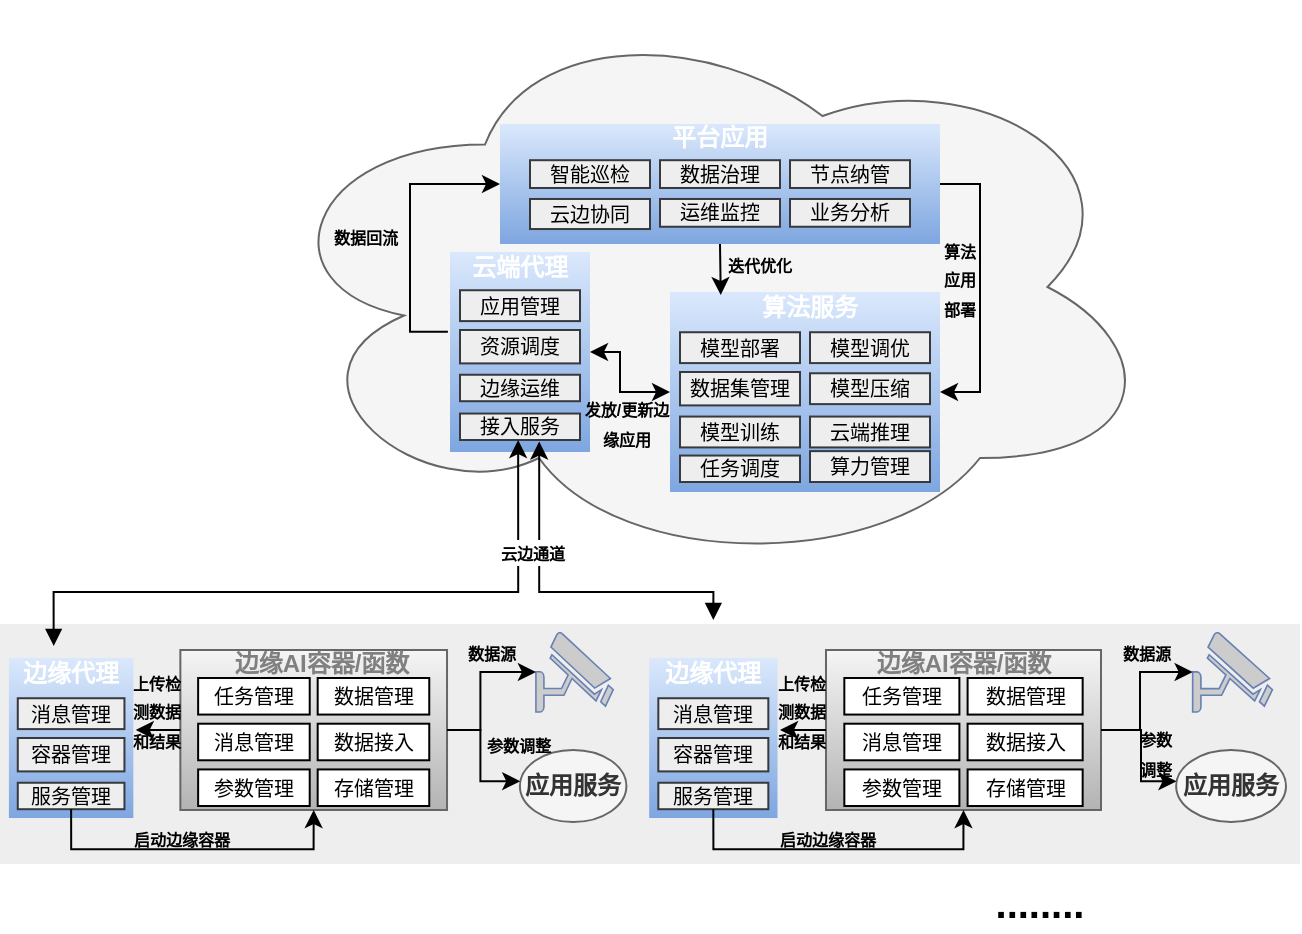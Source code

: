 <mxfile version="22.1.11" type="github">
  <diagram name="第 1 页" id="mvZuwORINEIroOkkMkd_">
    <mxGraphModel dx="1136" dy="614" grid="1" gridSize="10" guides="1" tooltips="1" connect="1" arrows="1" fold="1" page="1" pageScale="1" pageWidth="827" pageHeight="1169" math="0" shadow="0">
      <root>
        <mxCell id="0" />
        <mxCell id="1" parent="0" />
        <mxCell id="8-yN6vVSBYQKT64G_Klt-4" value="" style="ellipse;shape=cloud;whiteSpace=wrap;html=1;fillColor=#f5f5f5;fontColor=#333333;strokeColor=#666666;" vertex="1" parent="1">
          <mxGeometry x="130" y="175" width="450" height="285" as="geometry" />
        </mxCell>
        <mxCell id="8-yN6vVSBYQKT64G_Klt-104" value="&lt;b&gt;&lt;font style=&quot;font-size: 20px;&quot;&gt;........&lt;/font&gt;&lt;/b&gt;" style="text;html=1;strokeColor=none;fillColor=none;align=center;verticalAlign=middle;whiteSpace=wrap;rounded=0;" vertex="1" parent="1">
          <mxGeometry x="490" y="610" width="60" height="30" as="geometry" />
        </mxCell>
        <mxCell id="8-yN6vVSBYQKT64G_Klt-110" value="" style="group" vertex="1" connectable="0" parent="1">
          <mxGeometry x="330" y="320" width="150" height="100.004" as="geometry" />
        </mxCell>
        <mxCell id="8-yN6vVSBYQKT64G_Klt-111" value="" style="rounded=0;whiteSpace=wrap;html=1;fillColor=#dae8fc;gradientColor=#7ea6e0;strokeColor=none;container=0;" vertex="1" parent="8-yN6vVSBYQKT64G_Klt-110">
          <mxGeometry x="5" width="135" height="100" as="geometry" />
        </mxCell>
        <mxCell id="8-yN6vVSBYQKT64G_Klt-112" value="&lt;font color=&quot;#ffffff&quot;&gt;&lt;b&gt;算法服务&lt;/b&gt;&lt;/font&gt;" style="rounded=0;whiteSpace=wrap;html=1;strokeColor=none;fillColor=none;container=0;" vertex="1" parent="8-yN6vVSBYQKT64G_Klt-110">
          <mxGeometry x="45" width="60" height="15.121" as="geometry" />
        </mxCell>
        <mxCell id="8-yN6vVSBYQKT64G_Klt-113" value="&lt;span style=&quot;font-size: 10px;&quot;&gt;数据集管理&lt;/span&gt;" style="rounded=0;whiteSpace=wrap;html=1;fillColor=#eeeeee;strokeColor=#36393d;container=0;" vertex="1" parent="8-yN6vVSBYQKT64G_Klt-110">
          <mxGeometry x="10" y="40" width="60" height="16.7" as="geometry" />
        </mxCell>
        <mxCell id="8-yN6vVSBYQKT64G_Klt-115" value="&lt;font style=&quot;font-size: 10px;&quot;&gt;模型部署&lt;/font&gt;" style="rounded=0;whiteSpace=wrap;html=1;fillColor=#eeeeee;strokeColor=#36393d;container=0;" vertex="1" parent="8-yN6vVSBYQKT64G_Klt-110">
          <mxGeometry x="10" y="20.12" width="60" height="15.43" as="geometry" />
        </mxCell>
        <mxCell id="8-yN6vVSBYQKT64G_Klt-116" value="&lt;font style=&quot;font-size: 10px;&quot;&gt;任务调度&lt;/font&gt;" style="rounded=0;whiteSpace=wrap;html=1;fillColor=#eeeeee;strokeColor=#36393d;container=0;" vertex="1" parent="8-yN6vVSBYQKT64G_Klt-110">
          <mxGeometry x="10" y="81.774" width="60" height="13.231" as="geometry" />
        </mxCell>
        <mxCell id="8-yN6vVSBYQKT64G_Klt-117" value="&lt;span style=&quot;font-size: 10px;&quot;&gt;模型调优&lt;/span&gt;" style="rounded=0;whiteSpace=wrap;html=1;fillColor=#eeeeee;strokeColor=#36393d;container=0;" vertex="1" parent="8-yN6vVSBYQKT64G_Klt-110">
          <mxGeometry x="75" y="20.12" width="60" height="15.43" as="geometry" />
        </mxCell>
        <mxCell id="8-yN6vVSBYQKT64G_Klt-118" value="&lt;font style=&quot;font-size: 10px;&quot;&gt;模型压缩&lt;/font&gt;" style="rounded=0;whiteSpace=wrap;html=1;fillColor=#eeeeee;strokeColor=#36393d;container=0;" vertex="1" parent="8-yN6vVSBYQKT64G_Klt-110">
          <mxGeometry x="75" y="40.63" width="60" height="15.43" as="geometry" />
        </mxCell>
        <mxCell id="8-yN6vVSBYQKT64G_Klt-119" value="&lt;font style=&quot;font-size: 10px;&quot;&gt;云端推理&lt;/font&gt;" style="rounded=0;whiteSpace=wrap;html=1;fillColor=#eeeeee;strokeColor=#36393d;container=0;" vertex="1" parent="8-yN6vVSBYQKT64G_Klt-110">
          <mxGeometry x="75" y="62.28" width="60" height="15.43" as="geometry" />
        </mxCell>
        <mxCell id="8-yN6vVSBYQKT64G_Klt-120" value="&lt;span style=&quot;font-size: 10px;&quot;&gt;算力管理&lt;/span&gt;" style="rounded=0;whiteSpace=wrap;html=1;fillColor=#eeeeee;strokeColor=#36393d;container=0;" vertex="1" parent="8-yN6vVSBYQKT64G_Klt-110">
          <mxGeometry x="75" y="79.57" width="60" height="15.43" as="geometry" />
        </mxCell>
        <mxCell id="8-yN6vVSBYQKT64G_Klt-121" value="&lt;font style=&quot;font-size: 10px;&quot;&gt;模型训练&lt;/font&gt;" style="rounded=0;whiteSpace=wrap;html=1;fillColor=#eeeeee;strokeColor=#36393d;container=0;" vertex="1" parent="8-yN6vVSBYQKT64G_Klt-110">
          <mxGeometry x="10" y="62.28" width="60" height="15.43" as="geometry" />
        </mxCell>
        <mxCell id="8-yN6vVSBYQKT64G_Klt-123" value="" style="group" vertex="1" connectable="0" parent="1">
          <mxGeometry x="225" y="300" width="70" height="100" as="geometry" />
        </mxCell>
        <mxCell id="8-yN6vVSBYQKT64G_Klt-44" value="" style="rounded=0;whiteSpace=wrap;html=1;fillColor=#dae8fc;gradientColor=#7ea6e0;strokeColor=none;container=0;" vertex="1" parent="8-yN6vVSBYQKT64G_Klt-123">
          <mxGeometry width="70" height="100" as="geometry" />
        </mxCell>
        <mxCell id="8-yN6vVSBYQKT64G_Klt-45" value="&lt;font color=&quot;#ffffff&quot;&gt;&lt;b&gt;云端代理&lt;/b&gt;&lt;/font&gt;" style="rounded=0;whiteSpace=wrap;html=1;strokeColor=none;fillColor=none;container=0;" vertex="1" parent="8-yN6vVSBYQKT64G_Klt-123">
          <mxGeometry x="5" width="60" height="15.121" as="geometry" />
        </mxCell>
        <mxCell id="8-yN6vVSBYQKT64G_Klt-46" value="&lt;font style=&quot;font-size: 10px;&quot;&gt;资源调度&lt;/font&gt;" style="rounded=0;whiteSpace=wrap;html=1;fillColor=#eeeeee;strokeColor=#36393d;container=0;" vertex="1" parent="8-yN6vVSBYQKT64G_Klt-123">
          <mxGeometry x="5" y="39" width="60" height="16.7" as="geometry" />
        </mxCell>
        <mxCell id="8-yN6vVSBYQKT64G_Klt-47" value="&lt;font style=&quot;font-size: 10px;&quot;&gt;边缘运维&lt;/font&gt;" style="rounded=0;whiteSpace=wrap;html=1;fillColor=#eeeeee;strokeColor=#36393d;container=0;" vertex="1" parent="8-yN6vVSBYQKT64G_Klt-123">
          <mxGeometry x="5" y="61.374" width="60" height="13.231" as="geometry" />
        </mxCell>
        <mxCell id="8-yN6vVSBYQKT64G_Klt-48" value="&lt;font style=&quot;font-size: 10px;&quot;&gt;应用管理&lt;/font&gt;" style="rounded=0;whiteSpace=wrap;html=1;fillColor=#eeeeee;strokeColor=#36393d;container=0;" vertex="1" parent="8-yN6vVSBYQKT64G_Klt-123">
          <mxGeometry x="5" y="19.12" width="60" height="15.43" as="geometry" />
        </mxCell>
        <mxCell id="8-yN6vVSBYQKT64G_Klt-49" value="&lt;font style=&quot;font-size: 10px;&quot;&gt;接入服务&lt;/font&gt;" style="rounded=0;whiteSpace=wrap;html=1;fillColor=#eeeeee;strokeColor=#36393d;container=0;" vertex="1" parent="8-yN6vVSBYQKT64G_Klt-123">
          <mxGeometry x="5" y="80.774" width="60" height="13.231" as="geometry" />
        </mxCell>
        <mxCell id="8-yN6vVSBYQKT64G_Klt-137" value="" style="group;fillColor=#cce5ff;strokeColor=none;" vertex="1" connectable="0" parent="1">
          <mxGeometry x="260" y="236" width="210" height="60" as="geometry" />
        </mxCell>
        <mxCell id="8-yN6vVSBYQKT64G_Klt-125" value="" style="rounded=0;whiteSpace=wrap;html=1;fillColor=#dae8fc;gradientColor=#7ea6e0;strokeColor=none;container=0;" vertex="1" parent="8-yN6vVSBYQKT64G_Klt-137">
          <mxGeometry x="-10" width="220" height="60" as="geometry" />
        </mxCell>
        <mxCell id="8-yN6vVSBYQKT64G_Klt-126" value="&lt;font color=&quot;#ffffff&quot;&gt;&lt;b&gt;平台应用&lt;/b&gt;&lt;/font&gt;" style="rounded=0;whiteSpace=wrap;html=1;strokeColor=none;fillColor=none;container=0;" vertex="1" parent="8-yN6vVSBYQKT64G_Klt-137">
          <mxGeometry x="70" width="60" height="13.608" as="geometry" />
        </mxCell>
        <mxCell id="8-yN6vVSBYQKT64G_Klt-127" value="&lt;span style=&quot;font-size: 10px;&quot;&gt;云边协同&lt;/span&gt;" style="rounded=0;whiteSpace=wrap;html=1;fillColor=#eeeeee;strokeColor=#36393d;container=0;" vertex="1" parent="8-yN6vVSBYQKT64G_Klt-137">
          <mxGeometry x="5" y="37.488" width="60" height="15.029" as="geometry" />
        </mxCell>
        <mxCell id="8-yN6vVSBYQKT64G_Klt-128" value="&lt;font style=&quot;font-size: 10px;&quot;&gt;智能巡检&lt;/font&gt;" style="rounded=0;whiteSpace=wrap;html=1;fillColor=#eeeeee;strokeColor=#36393d;container=0;" vertex="1" parent="8-yN6vVSBYQKT64G_Klt-137">
          <mxGeometry x="5" y="18.107" width="60" height="13.886" as="geometry" />
        </mxCell>
        <mxCell id="8-yN6vVSBYQKT64G_Klt-130" value="&lt;span style=&quot;font-size: 10px;&quot;&gt;数据治理&lt;/span&gt;" style="rounded=0;whiteSpace=wrap;html=1;fillColor=#eeeeee;strokeColor=#36393d;container=0;" vertex="1" parent="8-yN6vVSBYQKT64G_Klt-137">
          <mxGeometry x="70" y="18.107" width="60" height="13.886" as="geometry" />
        </mxCell>
        <mxCell id="8-yN6vVSBYQKT64G_Klt-131" value="&lt;span style=&quot;font-size: 10px;&quot;&gt;运维监控&lt;/span&gt;" style="rounded=0;whiteSpace=wrap;html=1;fillColor=#eeeeee;strokeColor=#36393d;container=0;" vertex="1" parent="8-yN6vVSBYQKT64G_Klt-137">
          <mxGeometry x="70" y="37.485" width="60" height="13.886" as="geometry" />
        </mxCell>
        <mxCell id="8-yN6vVSBYQKT64G_Klt-135" value="&lt;span style=&quot;font-size: 10px;&quot;&gt;节点纳管&lt;/span&gt;" style="rounded=0;whiteSpace=wrap;html=1;fillColor=#eeeeee;strokeColor=#36393d;container=0;" vertex="1" parent="8-yN6vVSBYQKT64G_Klt-137">
          <mxGeometry x="135" y="18.107" width="60" height="13.886" as="geometry" />
        </mxCell>
        <mxCell id="8-yN6vVSBYQKT64G_Klt-136" value="&lt;span style=&quot;font-size: 10px;&quot;&gt;业务分析&lt;/span&gt;" style="rounded=0;whiteSpace=wrap;html=1;fillColor=#eeeeee;strokeColor=#36393d;container=0;" vertex="1" parent="8-yN6vVSBYQKT64G_Klt-137">
          <mxGeometry x="135" y="37.487" width="60" height="13.886" as="geometry" />
        </mxCell>
        <mxCell id="8-yN6vVSBYQKT64G_Klt-141" value="" style="group" vertex="1" connectable="0" parent="1">
          <mxGeometry x="320" y="480" width="330" height="126" as="geometry" />
        </mxCell>
        <mxCell id="8-yN6vVSBYQKT64G_Klt-40" value="" style="rounded=0;whiteSpace=wrap;html=1;fillColor=#eeeeee;strokeColor=none;" vertex="1" parent="8-yN6vVSBYQKT64G_Klt-141">
          <mxGeometry y="6" width="330" height="120" as="geometry" />
        </mxCell>
        <mxCell id="8-yN6vVSBYQKT64G_Klt-21" value="" style="group" vertex="1" connectable="0" parent="8-yN6vVSBYQKT64G_Klt-141">
          <mxGeometry x="92.997" width="230" height="120" as="geometry" />
        </mxCell>
        <mxCell id="8-yN6vVSBYQKT64G_Klt-8" value="" style="fontColor=#0066CC;verticalAlign=top;verticalLabelPosition=bottom;labelPosition=center;align=center;html=1;outlineConnect=0;fillColor=#CCCCCC;strokeColor=#6881B3;gradientColor=none;gradientDirection=north;strokeWidth=2;shape=mxgraph.networks.security_camera;" vertex="1" parent="8-yN6vVSBYQKT64G_Klt-21">
          <mxGeometry x="183.333" y="10" width="39.875" height="40" as="geometry" />
        </mxCell>
        <mxCell id="8-yN6vVSBYQKT64G_Klt-9" value="&lt;b&gt;应用服务&lt;/b&gt;" style="ellipse;whiteSpace=wrap;html=1;fillColor=#f5f5f5;fontColor=#333333;strokeColor=#666666;" vertex="1" parent="8-yN6vVSBYQKT64G_Klt-21">
          <mxGeometry x="175.08" y="69" width="54.92" height="36" as="geometry" />
        </mxCell>
        <mxCell id="8-yN6vVSBYQKT64G_Klt-18" value="" style="group" vertex="1" connectable="0" parent="8-yN6vVSBYQKT64G_Klt-21">
          <mxGeometry y="19" width="137.5" height="80" as="geometry" />
        </mxCell>
        <mxCell id="8-yN6vVSBYQKT64G_Klt-7" value="" style="rounded=0;whiteSpace=wrap;html=1;fillColor=#f5f5f5;strokeColor=#666666;gradientColor=#b3b3b3;" vertex="1" parent="8-yN6vVSBYQKT64G_Klt-18">
          <mxGeometry width="137.5" height="80" as="geometry" />
        </mxCell>
        <mxCell id="8-yN6vVSBYQKT64G_Klt-3" value="&lt;b style=&quot;&quot;&gt;&lt;font color=&quot;#808080&quot;&gt;边缘AI容器/函数&lt;/font&gt;&lt;/b&gt;" style="rounded=0;whiteSpace=wrap;html=1;strokeColor=none;fillColor=none;" vertex="1" parent="8-yN6vVSBYQKT64G_Klt-18">
          <mxGeometry x="22.917" y="2.133" width="91.667" height="10.667" as="geometry" />
        </mxCell>
        <mxCell id="8-yN6vVSBYQKT64G_Klt-17" value="" style="group;fontSize=10;" vertex="1" connectable="0" parent="8-yN6vVSBYQKT64G_Klt-18">
          <mxGeometry x="9.167" y="14" width="119.167" height="64" as="geometry" />
        </mxCell>
        <mxCell id="8-yN6vVSBYQKT64G_Klt-10" value="任务管理" style="rounded=0;whiteSpace=wrap;html=1;fontSize=10;" vertex="1" parent="8-yN6vVSBYQKT64G_Klt-17">
          <mxGeometry width="57.529" height="18.286" as="geometry" />
        </mxCell>
        <mxCell id="8-yN6vVSBYQKT64G_Klt-11" value="数据管理" style="rounded=0;whiteSpace=wrap;html=1;fontSize=10;" vertex="1" parent="8-yN6vVSBYQKT64G_Klt-17">
          <mxGeometry x="61.638" width="57.529" height="18.286" as="geometry" />
        </mxCell>
        <mxCell id="8-yN6vVSBYQKT64G_Klt-13" value="数据接入" style="rounded=0;whiteSpace=wrap;html=1;fontSize=10;" vertex="1" parent="8-yN6vVSBYQKT64G_Klt-17">
          <mxGeometry x="61.638" y="22.857" width="57.529" height="18.286" as="geometry" />
        </mxCell>
        <mxCell id="8-yN6vVSBYQKT64G_Klt-14" value="消息管理" style="rounded=0;whiteSpace=wrap;html=1;fontSize=10;" vertex="1" parent="8-yN6vVSBYQKT64G_Klt-17">
          <mxGeometry y="22.857" width="57.529" height="18.286" as="geometry" />
        </mxCell>
        <mxCell id="8-yN6vVSBYQKT64G_Klt-15" value="参数管理" style="rounded=0;whiteSpace=wrap;html=1;fontSize=10;" vertex="1" parent="8-yN6vVSBYQKT64G_Klt-17">
          <mxGeometry y="45.714" width="57.529" height="18.286" as="geometry" />
        </mxCell>
        <mxCell id="8-yN6vVSBYQKT64G_Klt-16" value="存储管理" style="rounded=0;whiteSpace=wrap;html=1;fontSize=10;" vertex="1" parent="8-yN6vVSBYQKT64G_Klt-17">
          <mxGeometry x="61.638" y="45.714" width="57.529" height="18.286" as="geometry" />
        </mxCell>
        <mxCell id="8-yN6vVSBYQKT64G_Klt-19" style="edgeStyle=orthogonalEdgeStyle;rounded=0;orthogonalLoop=1;jettySize=auto;html=1;exitX=1;exitY=0.5;exitDx=0;exitDy=0;entryX=0;entryY=0.5;entryDx=0;entryDy=0;entryPerimeter=0;" edge="1" parent="8-yN6vVSBYQKT64G_Klt-21" source="8-yN6vVSBYQKT64G_Klt-7" target="8-yN6vVSBYQKT64G_Klt-8">
          <mxGeometry relative="1" as="geometry">
            <Array as="points">
              <mxPoint x="157" y="59" />
              <mxPoint x="157" y="30" />
            </Array>
          </mxGeometry>
        </mxCell>
        <mxCell id="8-yN6vVSBYQKT64G_Klt-20" style="edgeStyle=orthogonalEdgeStyle;rounded=0;orthogonalLoop=1;jettySize=auto;html=1;exitX=1;exitY=0.5;exitDx=0;exitDy=0;entryX=0.003;entryY=0.434;entryDx=0;entryDy=0;entryPerimeter=0;" edge="1" parent="8-yN6vVSBYQKT64G_Klt-21" source="8-yN6vVSBYQKT64G_Klt-7" target="8-yN6vVSBYQKT64G_Klt-9">
          <mxGeometry relative="1" as="geometry" />
        </mxCell>
        <mxCell id="8-yN6vVSBYQKT64G_Klt-22" value="&lt;font style=&quot;font-size: 8px;&quot;&gt;&lt;b&gt;数据源&lt;/b&gt;&lt;/font&gt;" style="text;html=1;strokeColor=none;fillColor=none;align=center;verticalAlign=middle;whiteSpace=wrap;rounded=0;" vertex="1" parent="8-yN6vVSBYQKT64G_Klt-21">
          <mxGeometry x="147.125" y="10" width="27.042" height="20" as="geometry" />
        </mxCell>
        <mxCell id="8-yN6vVSBYQKT64G_Klt-23" value="&lt;font style=&quot;font-size: 8px;&quot;&gt;&lt;b&gt;参数调整&lt;/b&gt;&lt;/font&gt;" style="text;html=1;strokeColor=none;fillColor=none;align=center;verticalAlign=middle;whiteSpace=wrap;rounded=0;" vertex="1" parent="8-yN6vVSBYQKT64G_Klt-21">
          <mxGeometry x="155.833" y="60" width="18.333" height="20" as="geometry" />
        </mxCell>
        <mxCell id="8-yN6vVSBYQKT64G_Klt-138" value="&lt;font size=&quot;1&quot; style=&quot;&quot;&gt;&lt;b style=&quot;font-size: 8px;&quot;&gt;启动边缘容器&lt;/b&gt;&lt;/font&gt;" style="text;html=1;strokeColor=none;fillColor=none;align=center;verticalAlign=middle;whiteSpace=wrap;rounded=0;" vertex="1" parent="8-yN6vVSBYQKT64G_Klt-21">
          <mxGeometry x="-35.997" y="105" width="74" height="15" as="geometry" />
        </mxCell>
        <mxCell id="8-yN6vVSBYQKT64G_Klt-31" value="" style="group" vertex="1" connectable="0" parent="8-yN6vVSBYQKT64G_Klt-141">
          <mxGeometry y="23" width="73.333" height="86" as="geometry" />
        </mxCell>
        <mxCell id="8-yN6vVSBYQKT64G_Klt-24" value="" style="rounded=0;whiteSpace=wrap;html=1;fillColor=#dae8fc;gradientColor=#7ea6e0;strokeColor=none;container=0;" vertex="1" parent="8-yN6vVSBYQKT64G_Klt-31">
          <mxGeometry x="4.583" width="64.167" height="80" as="geometry" />
        </mxCell>
        <mxCell id="8-yN6vVSBYQKT64G_Klt-27" value="&lt;font color=&quot;#ffffff&quot;&gt;&lt;b&gt;边缘代理&lt;/b&gt;&lt;/font&gt;" style="rounded=0;whiteSpace=wrap;html=1;strokeColor=none;fillColor=none;container=0;" vertex="1" parent="8-yN6vVSBYQKT64G_Klt-31">
          <mxGeometry x="9.167" width="55.0" height="15.121" as="geometry" />
        </mxCell>
        <mxCell id="8-yN6vVSBYQKT64G_Klt-32" value="&lt;font style=&quot;font-size: 10px;&quot;&gt;容器管理&lt;/font&gt;" style="rounded=0;whiteSpace=wrap;html=1;fillColor=#eeeeee;strokeColor=#36393d;container=0;" vertex="1" parent="8-yN6vVSBYQKT64G_Klt-31">
          <mxGeometry x="9.167" y="40" width="55.0" height="16.7" as="geometry" />
        </mxCell>
        <mxCell id="8-yN6vVSBYQKT64G_Klt-38" value="&lt;font style=&quot;font-size: 10px;&quot;&gt;服务管理&lt;/font&gt;" style="rounded=0;whiteSpace=wrap;html=1;fillColor=#eeeeee;strokeColor=#36393d;container=0;" vertex="1" parent="8-yN6vVSBYQKT64G_Klt-31">
          <mxGeometry x="9.167" y="62.374" width="55.0" height="13.231" as="geometry" />
        </mxCell>
        <mxCell id="8-yN6vVSBYQKT64G_Klt-28" value="&lt;font style=&quot;font-size: 10px;&quot;&gt;消息管理&lt;/font&gt;" style="rounded=0;whiteSpace=wrap;html=1;fillColor=#eeeeee;strokeColor=#36393d;container=0;" vertex="1" parent="8-yN6vVSBYQKT64G_Klt-31">
          <mxGeometry x="9.167" y="20.12" width="55.0" height="15.43" as="geometry" />
        </mxCell>
        <mxCell id="8-yN6vVSBYQKT64G_Klt-41" style="edgeStyle=orthogonalEdgeStyle;rounded=0;orthogonalLoop=1;jettySize=auto;html=1;exitX=0;exitY=0.5;exitDx=0;exitDy=0;" edge="1" parent="8-yN6vVSBYQKT64G_Klt-141" source="8-yN6vVSBYQKT64G_Klt-7">
          <mxGeometry relative="1" as="geometry">
            <mxPoint x="70" y="59" as="targetPoint" />
          </mxGeometry>
        </mxCell>
        <mxCell id="8-yN6vVSBYQKT64G_Klt-42" style="edgeStyle=orthogonalEdgeStyle;rounded=0;orthogonalLoop=1;jettySize=auto;html=1;exitX=0.5;exitY=1;exitDx=0;exitDy=0;entryX=0.5;entryY=1;entryDx=0;entryDy=0;" edge="1" parent="8-yN6vVSBYQKT64G_Klt-141" source="8-yN6vVSBYQKT64G_Klt-38" target="8-yN6vVSBYQKT64G_Klt-7">
          <mxGeometry relative="1" as="geometry" />
        </mxCell>
        <mxCell id="8-yN6vVSBYQKT64G_Klt-139" value="&lt;font style=&quot;font-size: 8px;&quot;&gt;&lt;b&gt;上传检测数据和结果&lt;/b&gt;&lt;/font&gt;" style="text;html=1;strokeColor=none;fillColor=none;align=center;verticalAlign=middle;whiteSpace=wrap;rounded=0;" vertex="1" parent="8-yN6vVSBYQKT64G_Klt-141">
          <mxGeometry x="66" y="44" width="30" height="10" as="geometry" />
        </mxCell>
        <mxCell id="8-yN6vVSBYQKT64G_Klt-142" value="" style="group" vertex="1" connectable="0" parent="1">
          <mxGeometry y="480" width="320" height="126" as="geometry" />
        </mxCell>
        <mxCell id="8-yN6vVSBYQKT64G_Klt-143" value="" style="rounded=0;whiteSpace=wrap;html=1;fillColor=#eeeeee;strokeColor=none;" vertex="1" parent="8-yN6vVSBYQKT64G_Klt-142">
          <mxGeometry y="6" width="320" height="120" as="geometry" />
        </mxCell>
        <mxCell id="8-yN6vVSBYQKT64G_Klt-144" value="" style="group" vertex="1" connectable="0" parent="8-yN6vVSBYQKT64G_Klt-142">
          <mxGeometry x="90.179" width="223.03" height="120" as="geometry" />
        </mxCell>
        <mxCell id="8-yN6vVSBYQKT64G_Klt-145" value="" style="fontColor=#0066CC;verticalAlign=top;verticalLabelPosition=bottom;labelPosition=center;align=center;html=1;outlineConnect=0;fillColor=#CCCCCC;strokeColor=#6881B3;gradientColor=none;gradientDirection=north;strokeWidth=2;shape=mxgraph.networks.security_camera;" vertex="1" parent="8-yN6vVSBYQKT64G_Klt-144">
          <mxGeometry x="177.778" y="10" width="38.667" height="40" as="geometry" />
        </mxCell>
        <mxCell id="8-yN6vVSBYQKT64G_Klt-146" value="&lt;b&gt;应用服务&lt;/b&gt;" style="ellipse;whiteSpace=wrap;html=1;fillColor=#f5f5f5;fontColor=#333333;strokeColor=#666666;" vertex="1" parent="8-yN6vVSBYQKT64G_Klt-144">
          <mxGeometry x="169.775" y="69" width="53.256" height="36" as="geometry" />
        </mxCell>
        <mxCell id="8-yN6vVSBYQKT64G_Klt-147" value="" style="group" vertex="1" connectable="0" parent="8-yN6vVSBYQKT64G_Klt-144">
          <mxGeometry y="19" width="133.333" height="80" as="geometry" />
        </mxCell>
        <mxCell id="8-yN6vVSBYQKT64G_Klt-148" value="" style="rounded=0;whiteSpace=wrap;html=1;fillColor=#f5f5f5;strokeColor=#666666;gradientColor=#b3b3b3;" vertex="1" parent="8-yN6vVSBYQKT64G_Klt-147">
          <mxGeometry width="133.333" height="80" as="geometry" />
        </mxCell>
        <mxCell id="8-yN6vVSBYQKT64G_Klt-149" value="&lt;b style=&quot;&quot;&gt;&lt;font color=&quot;#808080&quot;&gt;边缘AI容器/函数&lt;/font&gt;&lt;/b&gt;" style="rounded=0;whiteSpace=wrap;html=1;strokeColor=none;fillColor=none;" vertex="1" parent="8-yN6vVSBYQKT64G_Klt-147">
          <mxGeometry x="22.22" y="2.13" width="97.78" height="10.67" as="geometry" />
        </mxCell>
        <mxCell id="8-yN6vVSBYQKT64G_Klt-150" value="" style="group;fontSize=10;" vertex="1" connectable="0" parent="8-yN6vVSBYQKT64G_Klt-147">
          <mxGeometry x="8.889" y="14" width="115.556" height="64" as="geometry" />
        </mxCell>
        <mxCell id="8-yN6vVSBYQKT64G_Klt-151" value="任务管理" style="rounded=0;whiteSpace=wrap;html=1;fontSize=10;" vertex="1" parent="8-yN6vVSBYQKT64G_Klt-150">
          <mxGeometry width="55.785" height="18.286" as="geometry" />
        </mxCell>
        <mxCell id="8-yN6vVSBYQKT64G_Klt-152" value="数据管理" style="rounded=0;whiteSpace=wrap;html=1;fontSize=10;" vertex="1" parent="8-yN6vVSBYQKT64G_Klt-150">
          <mxGeometry x="59.77" width="55.785" height="18.286" as="geometry" />
        </mxCell>
        <mxCell id="8-yN6vVSBYQKT64G_Klt-153" value="数据接入" style="rounded=0;whiteSpace=wrap;html=1;fontSize=10;" vertex="1" parent="8-yN6vVSBYQKT64G_Klt-150">
          <mxGeometry x="59.77" y="22.857" width="55.785" height="18.286" as="geometry" />
        </mxCell>
        <mxCell id="8-yN6vVSBYQKT64G_Klt-154" value="消息管理" style="rounded=0;whiteSpace=wrap;html=1;fontSize=10;" vertex="1" parent="8-yN6vVSBYQKT64G_Klt-150">
          <mxGeometry y="22.857" width="55.785" height="18.286" as="geometry" />
        </mxCell>
        <mxCell id="8-yN6vVSBYQKT64G_Klt-155" value="参数管理" style="rounded=0;whiteSpace=wrap;html=1;fontSize=10;" vertex="1" parent="8-yN6vVSBYQKT64G_Klt-150">
          <mxGeometry y="45.714" width="55.785" height="18.286" as="geometry" />
        </mxCell>
        <mxCell id="8-yN6vVSBYQKT64G_Klt-156" value="存储管理" style="rounded=0;whiteSpace=wrap;html=1;fontSize=10;" vertex="1" parent="8-yN6vVSBYQKT64G_Klt-150">
          <mxGeometry x="59.77" y="45.714" width="55.785" height="18.286" as="geometry" />
        </mxCell>
        <mxCell id="8-yN6vVSBYQKT64G_Klt-157" style="edgeStyle=orthogonalEdgeStyle;rounded=0;orthogonalLoop=1;jettySize=auto;html=1;exitX=1;exitY=0.5;exitDx=0;exitDy=0;entryX=0;entryY=0.5;entryDx=0;entryDy=0;entryPerimeter=0;" edge="1" parent="8-yN6vVSBYQKT64G_Klt-144" source="8-yN6vVSBYQKT64G_Klt-148" target="8-yN6vVSBYQKT64G_Klt-145">
          <mxGeometry relative="1" as="geometry">
            <Array as="points">
              <mxPoint x="150" y="59" />
              <mxPoint x="150" y="30" />
            </Array>
          </mxGeometry>
        </mxCell>
        <mxCell id="8-yN6vVSBYQKT64G_Klt-158" style="edgeStyle=orthogonalEdgeStyle;rounded=0;orthogonalLoop=1;jettySize=auto;html=1;exitX=1;exitY=0.5;exitDx=0;exitDy=0;entryX=0.003;entryY=0.434;entryDx=0;entryDy=0;entryPerimeter=0;" edge="1" parent="8-yN6vVSBYQKT64G_Klt-144" source="8-yN6vVSBYQKT64G_Klt-148" target="8-yN6vVSBYQKT64G_Klt-146">
          <mxGeometry relative="1" as="geometry">
            <Array as="points">
              <mxPoint x="150" y="59" />
              <mxPoint x="150" y="85" />
            </Array>
          </mxGeometry>
        </mxCell>
        <mxCell id="8-yN6vVSBYQKT64G_Klt-159" value="&lt;font style=&quot;font-size: 8px;&quot;&gt;&lt;b&gt;数据源&lt;/b&gt;&lt;/font&gt;" style="text;html=1;strokeColor=none;fillColor=none;align=center;verticalAlign=middle;whiteSpace=wrap;rounded=0;" vertex="1" parent="8-yN6vVSBYQKT64G_Klt-144">
          <mxGeometry x="142.667" y="10" width="26.222" height="20" as="geometry" />
        </mxCell>
        <mxCell id="8-yN6vVSBYQKT64G_Klt-161" value="&lt;font size=&quot;1&quot; style=&quot;&quot;&gt;&lt;b style=&quot;font-size: 8px;&quot;&gt;启动边缘容器&lt;/b&gt;&lt;/font&gt;" style="text;html=1;strokeColor=none;fillColor=none;align=center;verticalAlign=middle;whiteSpace=wrap;rounded=0;" vertex="1" parent="8-yN6vVSBYQKT64G_Klt-144">
          <mxGeometry x="-34.906" y="105" width="71.758" height="15" as="geometry" />
        </mxCell>
        <mxCell id="8-yN6vVSBYQKT64G_Klt-162" value="" style="group" vertex="1" connectable="0" parent="8-yN6vVSBYQKT64G_Klt-142">
          <mxGeometry y="23" width="71.111" height="86" as="geometry" />
        </mxCell>
        <mxCell id="8-yN6vVSBYQKT64G_Klt-163" value="" style="rounded=0;whiteSpace=wrap;html=1;fillColor=#dae8fc;gradientColor=#7ea6e0;strokeColor=none;container=0;" vertex="1" parent="8-yN6vVSBYQKT64G_Klt-162">
          <mxGeometry x="4.444" width="62.222" height="80" as="geometry" />
        </mxCell>
        <mxCell id="8-yN6vVSBYQKT64G_Klt-164" value="&lt;font color=&quot;#ffffff&quot;&gt;&lt;b&gt;边缘代理&lt;/b&gt;&lt;/font&gt;" style="rounded=0;whiteSpace=wrap;html=1;strokeColor=none;fillColor=none;container=0;" vertex="1" parent="8-yN6vVSBYQKT64G_Klt-162">
          <mxGeometry x="8.889" width="53.333" height="15.121" as="geometry" />
        </mxCell>
        <mxCell id="8-yN6vVSBYQKT64G_Klt-165" value="&lt;font style=&quot;font-size: 10px;&quot;&gt;容器管理&lt;/font&gt;" style="rounded=0;whiteSpace=wrap;html=1;fillColor=#eeeeee;strokeColor=#36393d;container=0;" vertex="1" parent="8-yN6vVSBYQKT64G_Klt-162">
          <mxGeometry x="8.889" y="40" width="53.333" height="16.7" as="geometry" />
        </mxCell>
        <mxCell id="8-yN6vVSBYQKT64G_Klt-166" value="&lt;font style=&quot;font-size: 10px;&quot;&gt;服务管理&lt;/font&gt;" style="rounded=0;whiteSpace=wrap;html=1;fillColor=#eeeeee;strokeColor=#36393d;container=0;" vertex="1" parent="8-yN6vVSBYQKT64G_Klt-162">
          <mxGeometry x="8.889" y="62.374" width="53.333" height="13.231" as="geometry" />
        </mxCell>
        <mxCell id="8-yN6vVSBYQKT64G_Klt-167" value="&lt;font style=&quot;font-size: 10px;&quot;&gt;消息管理&lt;/font&gt;" style="rounded=0;whiteSpace=wrap;html=1;fillColor=#eeeeee;strokeColor=#36393d;container=0;" vertex="1" parent="8-yN6vVSBYQKT64G_Klt-162">
          <mxGeometry x="8.889" y="20.12" width="53.333" height="15.43" as="geometry" />
        </mxCell>
        <mxCell id="8-yN6vVSBYQKT64G_Klt-168" style="edgeStyle=orthogonalEdgeStyle;rounded=0;orthogonalLoop=1;jettySize=auto;html=1;exitX=0;exitY=0.5;exitDx=0;exitDy=0;" edge="1" parent="8-yN6vVSBYQKT64G_Klt-142" source="8-yN6vVSBYQKT64G_Klt-148">
          <mxGeometry relative="1" as="geometry">
            <mxPoint x="67.879" y="59" as="targetPoint" />
          </mxGeometry>
        </mxCell>
        <mxCell id="8-yN6vVSBYQKT64G_Klt-169" style="edgeStyle=orthogonalEdgeStyle;rounded=0;orthogonalLoop=1;jettySize=auto;html=1;exitX=0.5;exitY=1;exitDx=0;exitDy=0;entryX=0.5;entryY=1;entryDx=0;entryDy=0;" edge="1" parent="8-yN6vVSBYQKT64G_Klt-142" source="8-yN6vVSBYQKT64G_Klt-166" target="8-yN6vVSBYQKT64G_Klt-148">
          <mxGeometry relative="1" as="geometry" />
        </mxCell>
        <mxCell id="8-yN6vVSBYQKT64G_Klt-170" value="&lt;font style=&quot;font-size: 8px;&quot;&gt;&lt;b&gt;上传检测数据和结果&lt;/b&gt;&lt;/font&gt;" style="text;html=1;strokeColor=none;fillColor=none;align=center;verticalAlign=middle;whiteSpace=wrap;rounded=0;" vertex="1" parent="8-yN6vVSBYQKT64G_Klt-142">
          <mxGeometry x="64" y="44" width="29.091" height="10" as="geometry" />
        </mxCell>
        <mxCell id="8-yN6vVSBYQKT64G_Klt-160" value="&lt;font style=&quot;font-size: 8px;&quot;&gt;&lt;b&gt;参数调整&lt;/b&gt;&lt;/font&gt;" style="text;html=1;strokeColor=none;fillColor=none;align=center;verticalAlign=middle;whiteSpace=wrap;rounded=0;" vertex="1" parent="8-yN6vVSBYQKT64G_Klt-142">
          <mxGeometry x="239.289" y="62.5" width="40.89" height="7" as="geometry" />
        </mxCell>
        <mxCell id="8-yN6vVSBYQKT64G_Klt-171" style="edgeStyle=orthogonalEdgeStyle;rounded=0;orthogonalLoop=1;jettySize=auto;html=1;entryX=0;entryY=0.5;entryDx=0;entryDy=0;exitX=-0.015;exitY=0.399;exitDx=0;exitDy=0;exitPerimeter=0;" edge="1" parent="1" source="8-yN6vVSBYQKT64G_Klt-44" target="8-yN6vVSBYQKT64G_Klt-125">
          <mxGeometry relative="1" as="geometry" />
        </mxCell>
        <mxCell id="8-yN6vVSBYQKT64G_Klt-172" value="&lt;font style=&quot;font-size: 8px;&quot;&gt;&lt;b&gt;数据回流&lt;/b&gt;&lt;/font&gt;" style="text;html=1;strokeColor=none;fillColor=none;align=center;verticalAlign=middle;whiteSpace=wrap;rounded=0;" vertex="1" parent="1">
          <mxGeometry x="163" y="284" width="40" height="16" as="geometry" />
        </mxCell>
        <mxCell id="8-yN6vVSBYQKT64G_Klt-173" style="edgeStyle=orthogonalEdgeStyle;rounded=0;orthogonalLoop=1;jettySize=auto;html=1;entryX=0;entryY=0.5;entryDx=0;entryDy=0;startArrow=classic;startFill=1;" edge="1" parent="1" source="8-yN6vVSBYQKT64G_Klt-44" target="8-yN6vVSBYQKT64G_Klt-111">
          <mxGeometry relative="1" as="geometry">
            <Array as="points">
              <mxPoint x="310" y="350" />
              <mxPoint x="310" y="370" />
            </Array>
          </mxGeometry>
        </mxCell>
        <mxCell id="8-yN6vVSBYQKT64G_Klt-174" style="edgeStyle=orthogonalEdgeStyle;rounded=0;orthogonalLoop=1;jettySize=auto;html=1;exitX=1;exitY=0.5;exitDx=0;exitDy=0;entryX=1;entryY=0.5;entryDx=0;entryDy=0;" edge="1" parent="1" source="8-yN6vVSBYQKT64G_Klt-125" target="8-yN6vVSBYQKT64G_Klt-111">
          <mxGeometry relative="1" as="geometry" />
        </mxCell>
        <mxCell id="8-yN6vVSBYQKT64G_Klt-176" style="edgeStyle=orthogonalEdgeStyle;rounded=0;orthogonalLoop=1;jettySize=auto;html=1;exitX=0.5;exitY=1;exitDx=0;exitDy=0;entryX=0.188;entryY=0.015;entryDx=0;entryDy=0;entryPerimeter=0;" edge="1" parent="1" source="8-yN6vVSBYQKT64G_Klt-125" target="8-yN6vVSBYQKT64G_Klt-111">
          <mxGeometry relative="1" as="geometry" />
        </mxCell>
        <mxCell id="8-yN6vVSBYQKT64G_Klt-177" value="&lt;b&gt;&lt;font style=&quot;font-size: 8px;&quot;&gt;迭代优化&lt;/font&gt;&lt;/b&gt;" style="text;html=1;strokeColor=none;fillColor=none;align=center;verticalAlign=middle;whiteSpace=wrap;rounded=0;" vertex="1" parent="1">
          <mxGeometry x="360" y="296" width="40" height="20" as="geometry" />
        </mxCell>
        <mxCell id="8-yN6vVSBYQKT64G_Klt-178" value="&lt;span style=&quot;font-size: 8px;&quot;&gt;&lt;b&gt;算法应用部署&lt;/b&gt;&lt;/span&gt;" style="text;html=1;strokeColor=none;fillColor=none;align=center;verticalAlign=middle;whiteSpace=wrap;rounded=0;" vertex="1" parent="1">
          <mxGeometry x="470" y="300" width="20" height="26" as="geometry" />
        </mxCell>
        <mxCell id="8-yN6vVSBYQKT64G_Klt-122" style="edgeStyle=orthogonalEdgeStyle;rounded=0;orthogonalLoop=1;jettySize=auto;html=1;exitX=0.5;exitY=0;exitDx=0;exitDy=0;startArrow=block;startFill=1;entryX=0.66;entryY=1.057;entryDx=0;entryDy=0;entryPerimeter=0;" edge="1" parent="1" target="8-yN6vVSBYQKT64G_Klt-49">
          <mxGeometry relative="1" as="geometry">
            <mxPoint x="270" y="400" as="targetPoint" />
            <mxPoint x="356.667" y="484.01" as="sourcePoint" />
            <Array as="points">
              <mxPoint x="357" y="470" />
              <mxPoint x="270" y="470" />
            </Array>
          </mxGeometry>
        </mxCell>
        <mxCell id="8-yN6vVSBYQKT64G_Klt-105" style="edgeStyle=orthogonalEdgeStyle;rounded=0;orthogonalLoop=1;jettySize=auto;html=1;exitX=0.354;exitY=-0.036;exitDx=0;exitDy=0;startArrow=block;startFill=1;exitPerimeter=0;entryX=0.5;entryY=1;entryDx=0;entryDy=0;" edge="1" parent="1">
          <mxGeometry relative="1" as="geometry">
            <mxPoint x="26.839" y="496.946" as="sourcePoint" />
            <mxPoint x="259.07" y="394.004" as="targetPoint" />
            <Array as="points">
              <mxPoint x="27.07" y="470" />
              <mxPoint x="259.07" y="470" />
            </Array>
          </mxGeometry>
        </mxCell>
        <mxCell id="8-yN6vVSBYQKT64G_Klt-107" value="&lt;b&gt;&lt;font style=&quot;font-size: 8px;&quot;&gt;云边通道&lt;/font&gt;&lt;/b&gt;" style="edgeLabel;html=1;align=center;verticalAlign=middle;resizable=0;points=[];" vertex="1" connectable="0" parent="8-yN6vVSBYQKT64G_Klt-105">
          <mxGeometry x="0.28" relative="1" as="geometry">
            <mxPoint x="51" y="-20" as="offset" />
          </mxGeometry>
        </mxCell>
        <mxCell id="8-yN6vVSBYQKT64G_Klt-179" value="&lt;span style=&quot;font-size: 8px;&quot;&gt;&lt;b&gt;发放/更新边缘应用&lt;/b&gt;&lt;/span&gt;" style="text;html=1;strokeColor=none;fillColor=none;align=center;verticalAlign=middle;whiteSpace=wrap;rounded=0;" vertex="1" parent="1">
          <mxGeometry x="291" y="379" width="45" height="12" as="geometry" />
        </mxCell>
      </root>
    </mxGraphModel>
  </diagram>
</mxfile>
